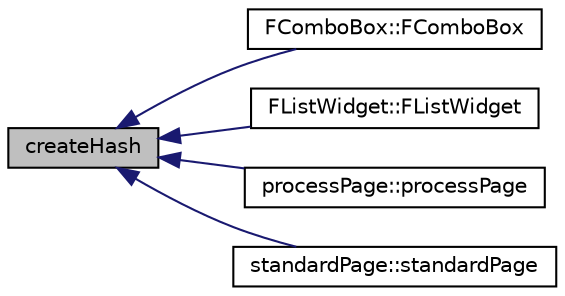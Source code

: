 digraph "createHash"
{
 // INTERACTIVE_SVG=YES
  edge [fontname="Helvetica",fontsize="10",labelfontname="Helvetica",labelfontsize="10"];
  node [fontname="Helvetica",fontsize="10",shape=record];
  rankdir="LR";
  Node1 [label="createHash",height=0.2,width=0.4,color="black", fillcolor="grey75", style="filled", fontcolor="black"];
  Node1 -> Node2 [dir="back",color="midnightblue",fontsize="10",style="solid",fontname="Helvetica"];
  Node2 [label="FComboBox::FComboBox",height=0.2,width=0.4,color="black", fillcolor="white", style="filled",URL="$class_f_combo_box.html#ab99bab602192b80eb3049c49c19db23f"];
  Node1 -> Node3 [dir="back",color="midnightblue",fontsize="10",style="solid",fontname="Helvetica"];
  Node3 [label="FListWidget::FListWidget",height=0.2,width=0.4,color="black", fillcolor="white", style="filled",URL="$class_f_list_widget.html#a79c2abb392dbbc6984fb54029769240c"];
  Node1 -> Node4 [dir="back",color="midnightblue",fontsize="10",style="solid",fontname="Helvetica"];
  Node4 [label="processPage::processPage",height=0.2,width=0.4,color="black", fillcolor="white", style="filled",URL="$classprocess_page.html#ae3ff114e2d797548b9e4e24958446a9a"];
  Node1 -> Node5 [dir="back",color="midnightblue",fontsize="10",style="solid",fontname="Helvetica"];
  Node5 [label="standardPage::standardPage",height=0.2,width=0.4,color="black", fillcolor="white", style="filled",URL="$classstandard_page.html#a95b9887a321f29e844fd314048585cee"];
}
